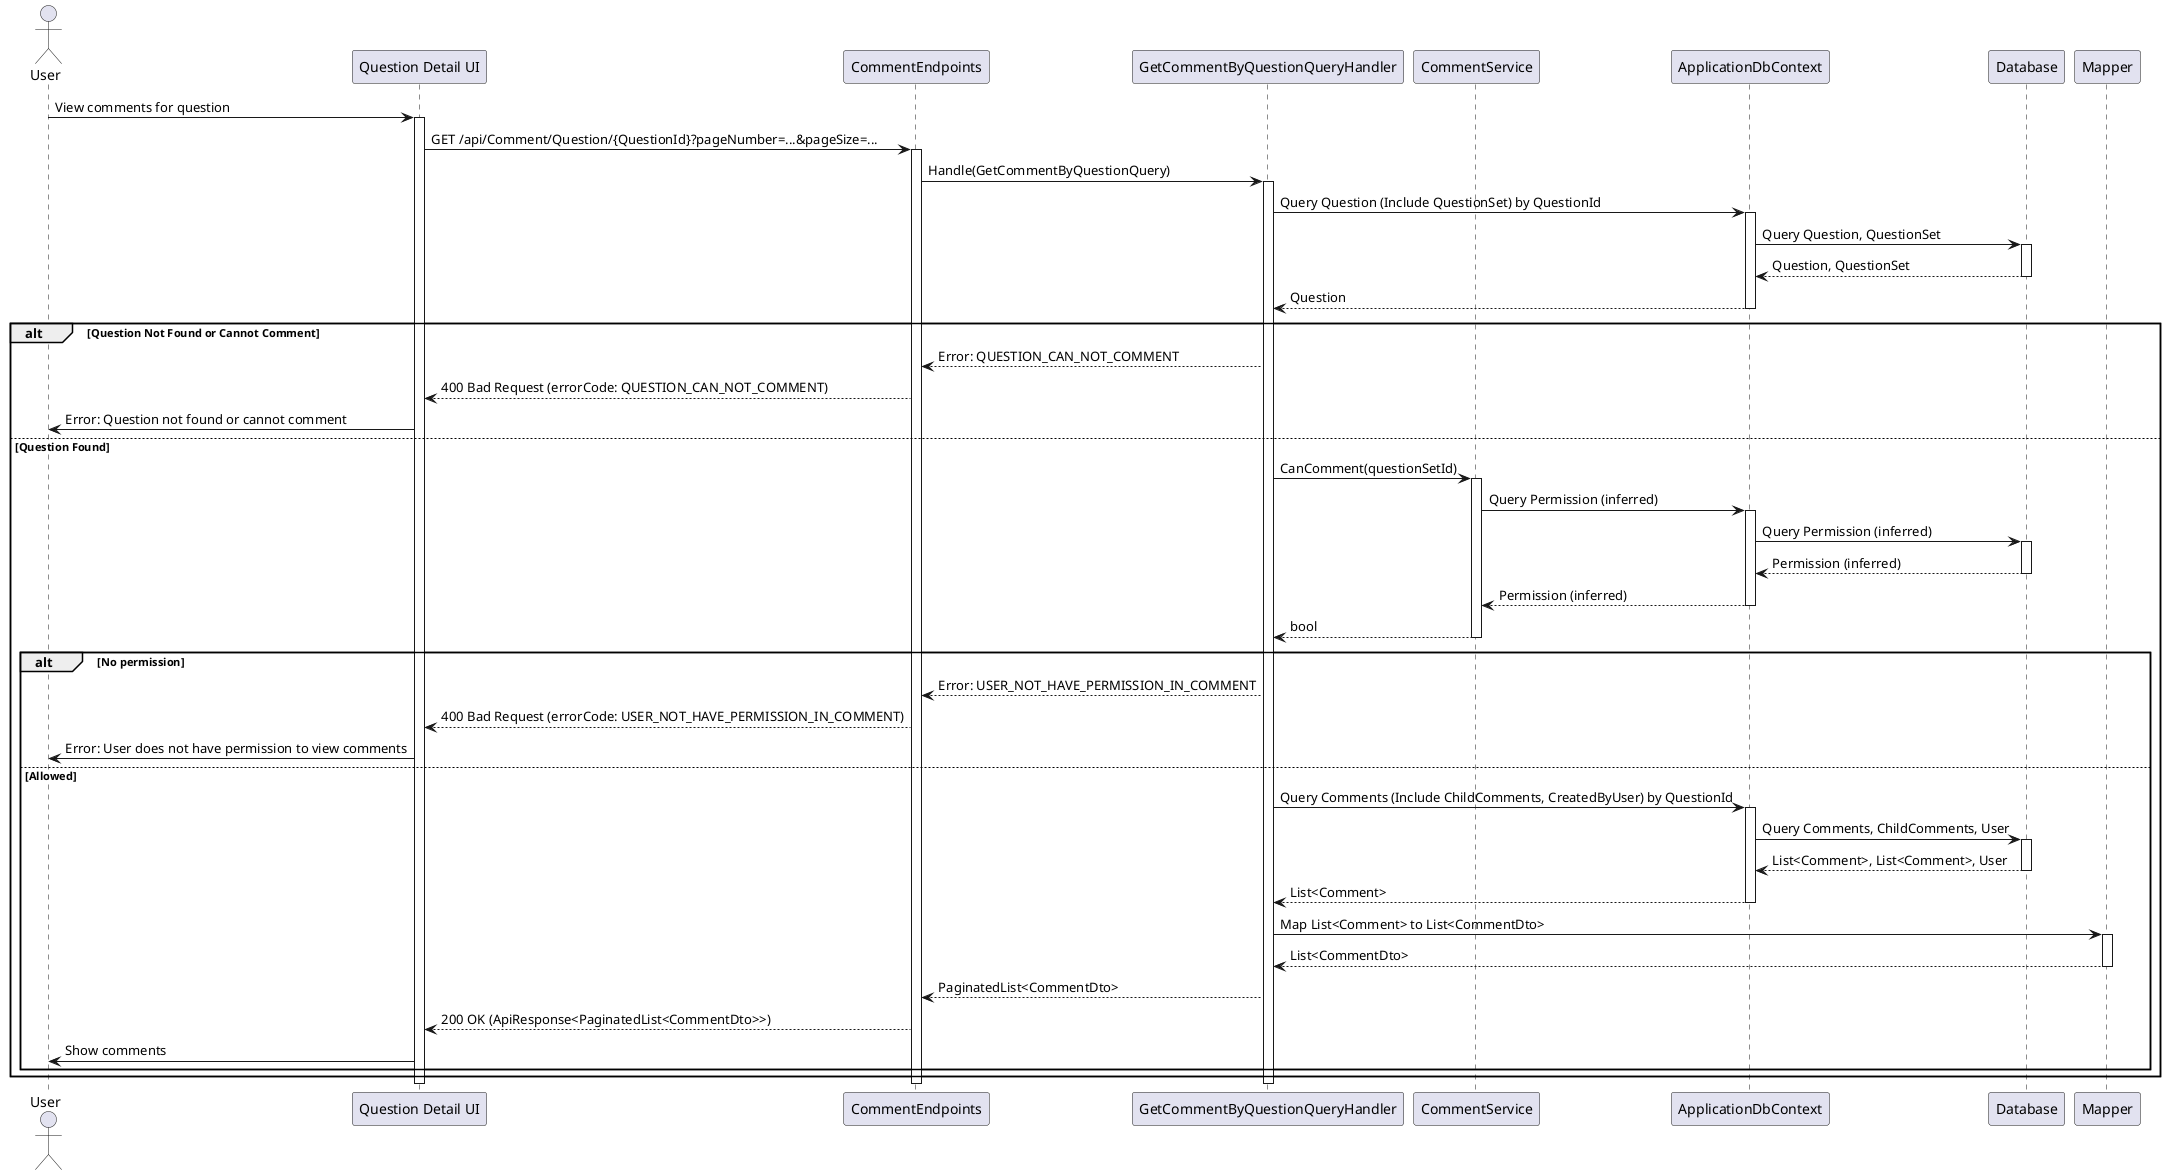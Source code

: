 @startuml
actor User
participant "Question Detail UI" as UI
participant CommentEndpoints
participant GetCommentByQuestionQueryHandler as Handler
participant CommentService
participant ApplicationDbContext
participant Database
participant Mapper

User -> UI : View comments for question
activate UI
UI -> CommentEndpoints : GET /api/Comment/Question/{QuestionId}?pageNumber=...&pageSize=...
activate CommentEndpoints
CommentEndpoints -> Handler : Handle(GetCommentByQuestionQuery)
activate Handler
Handler -> ApplicationDbContext : Query Question (Include QuestionSet) by QuestionId
activate ApplicationDbContext
ApplicationDbContext -> Database : Query Question, QuestionSet
activate Database
Database --> ApplicationDbContext : Question, QuestionSet
deactivate Database
ApplicationDbContext --> Handler : Question
deactivate ApplicationDbContext
alt Question Not Found or Cannot Comment
    Handler --> CommentEndpoints : Error: QUESTION_CAN_NOT_COMMENT
    CommentEndpoints --> UI : 400 Bad Request (errorCode: QUESTION_CAN_NOT_COMMENT)
    UI -> User : Error: Question not found or cannot comment
else Question Found
    Handler -> CommentService : CanComment(questionSetId)
    activate CommentService
    CommentService -> ApplicationDbContext : Query Permission (inferred)
    activate ApplicationDbContext
    ApplicationDbContext -> Database : Query Permission (inferred)
    activate Database
    Database --> ApplicationDbContext : Permission (inferred)
    deactivate Database
    ApplicationDbContext --> CommentService : Permission (inferred)
    deactivate ApplicationDbContext
    CommentService --> Handler : bool
    deactivate CommentService
    alt No permission
        Handler --> CommentEndpoints : Error: USER_NOT_HAVE_PERMISSION_IN_COMMENT
        CommentEndpoints --> UI : 400 Bad Request (errorCode: USER_NOT_HAVE_PERMISSION_IN_COMMENT)
        UI -> User : Error: User does not have permission to view comments
    else Allowed
        Handler -> ApplicationDbContext : Query Comments (Include ChildComments, CreatedByUser) by QuestionId
        activate ApplicationDbContext
        ApplicationDbContext -> Database : Query Comments, ChildComments, User
        activate Database
        Database --> ApplicationDbContext : List<Comment>, List<Comment>, User
        deactivate Database
        ApplicationDbContext --> Handler : List<Comment>
        deactivate ApplicationDbContext
        Handler -> Mapper : Map List<Comment> to List<CommentDto>
        activate Mapper
        Mapper --> Handler : List<CommentDto>
        deactivate Mapper
        Handler --> CommentEndpoints : PaginatedList<CommentDto>
        CommentEndpoints --> UI : 200 OK (ApiResponse<PaginatedList<CommentDto>>)
        UI -> User : Show comments
    end
end
deactivate Handler
deactivate CommentEndpoints
deactivate UI
@enduml